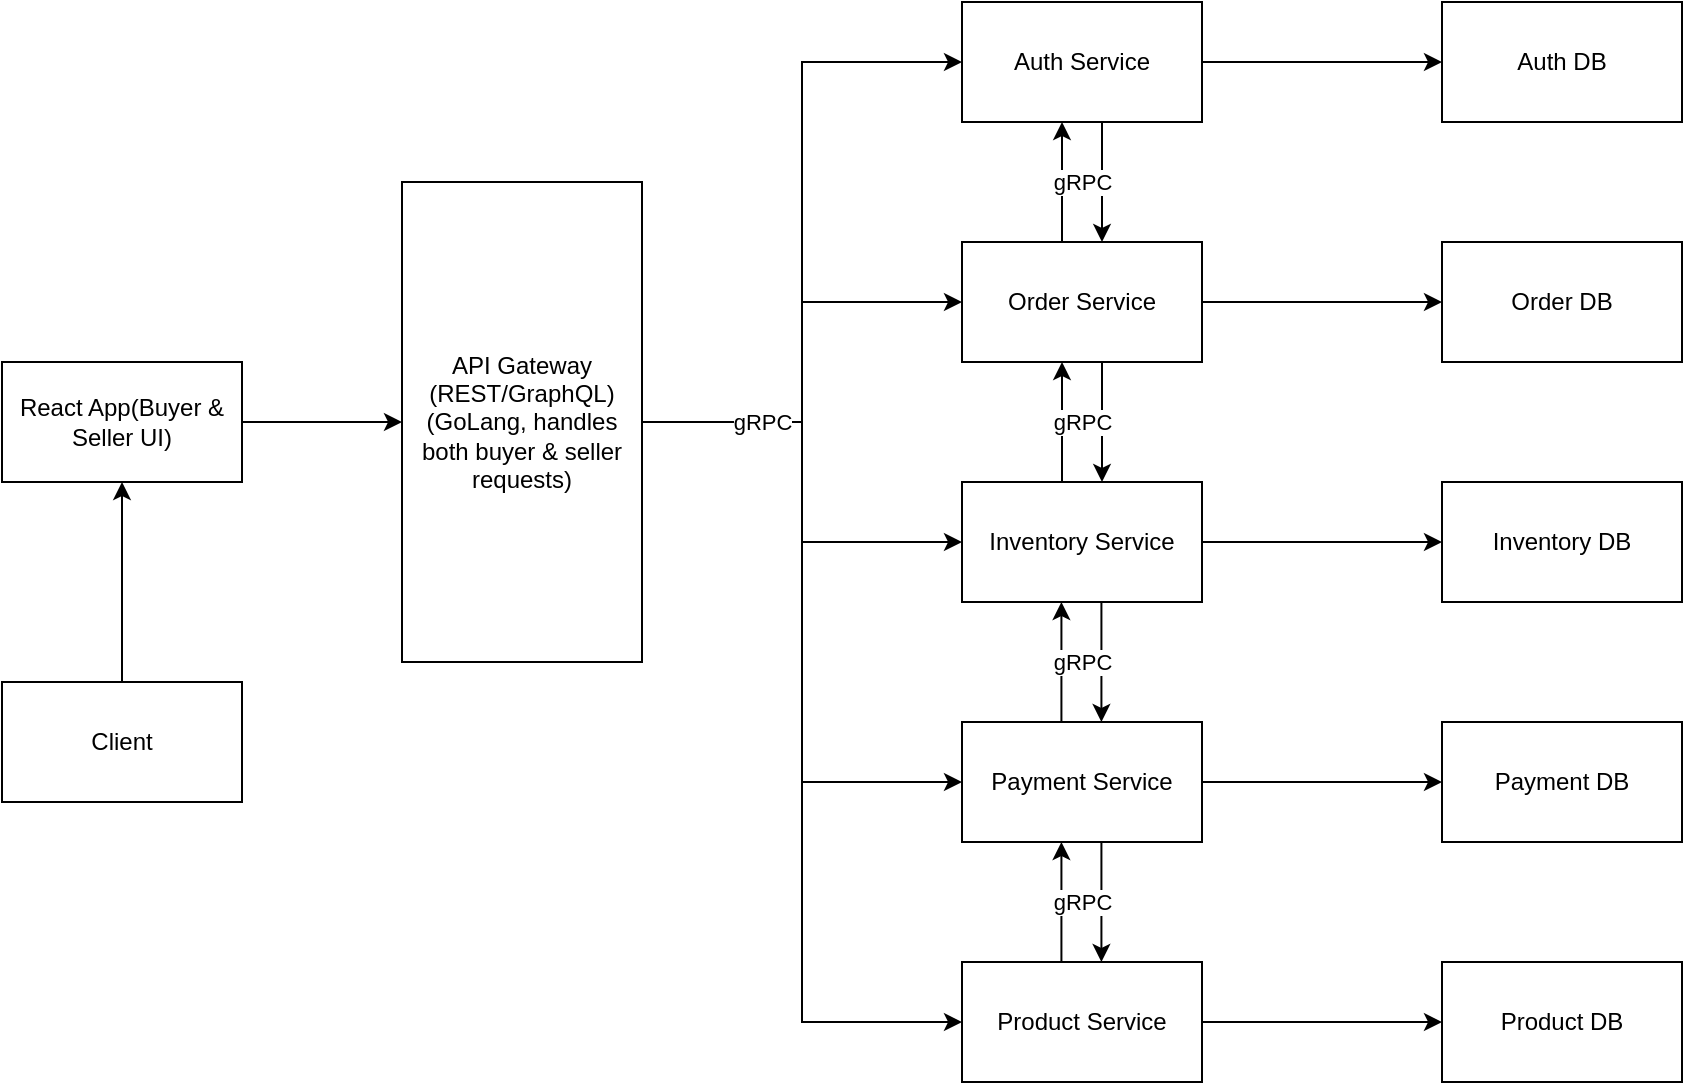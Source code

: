 <mxfile version="26.1.3">
  <diagram name="Page-1" id="nb4Nz53QhCpKhdht977x">
    <mxGraphModel dx="1518" dy="655" grid="1" gridSize="10" guides="1" tooltips="1" connect="1" arrows="1" fold="1" page="1" pageScale="1" pageWidth="850" pageHeight="1100" math="0" shadow="0">
      <root>
        <mxCell id="0" />
        <mxCell id="1" parent="0" />
        <mxCell id="vAraQ23SvQjwQGzPWNUu-5" style="edgeStyle=orthogonalEdgeStyle;rounded=0;orthogonalLoop=1;jettySize=auto;html=1;entryX=0;entryY=0.5;entryDx=0;entryDy=0;" edge="1" parent="1" source="vAraQ23SvQjwQGzPWNUu-1" target="vAraQ23SvQjwQGzPWNUu-3">
          <mxGeometry relative="1" as="geometry" />
        </mxCell>
        <mxCell id="vAraQ23SvQjwQGzPWNUu-1" value="React App(Buyer &amp;amp; Seller UI)" style="rounded=0;whiteSpace=wrap;html=1;" vertex="1" parent="1">
          <mxGeometry x="120" y="280" width="120" height="60" as="geometry" />
        </mxCell>
        <mxCell id="vAraQ23SvQjwQGzPWNUu-4" style="edgeStyle=orthogonalEdgeStyle;rounded=0;orthogonalLoop=1;jettySize=auto;html=1;entryX=0.5;entryY=1;entryDx=0;entryDy=0;" edge="1" parent="1" source="vAraQ23SvQjwQGzPWNUu-2" target="vAraQ23SvQjwQGzPWNUu-1">
          <mxGeometry relative="1" as="geometry" />
        </mxCell>
        <mxCell id="vAraQ23SvQjwQGzPWNUu-2" value="Client" style="rounded=0;whiteSpace=wrap;html=1;" vertex="1" parent="1">
          <mxGeometry x="120" y="440" width="120" height="60" as="geometry" />
        </mxCell>
        <mxCell id="vAraQ23SvQjwQGzPWNUu-16" style="edgeStyle=orthogonalEdgeStyle;rounded=0;orthogonalLoop=1;jettySize=auto;html=1;" edge="1" parent="1" source="vAraQ23SvQjwQGzPWNUu-3" target="vAraQ23SvQjwQGzPWNUu-7">
          <mxGeometry relative="1" as="geometry" />
        </mxCell>
        <mxCell id="vAraQ23SvQjwQGzPWNUu-17" style="edgeStyle=orthogonalEdgeStyle;rounded=0;orthogonalLoop=1;jettySize=auto;html=1;" edge="1" parent="1" source="vAraQ23SvQjwQGzPWNUu-3" target="vAraQ23SvQjwQGzPWNUu-8">
          <mxGeometry relative="1" as="geometry" />
        </mxCell>
        <mxCell id="vAraQ23SvQjwQGzPWNUu-18" style="edgeStyle=orthogonalEdgeStyle;rounded=0;orthogonalLoop=1;jettySize=auto;html=1;entryX=0;entryY=0.5;entryDx=0;entryDy=0;" edge="1" parent="1" source="vAraQ23SvQjwQGzPWNUu-3" target="vAraQ23SvQjwQGzPWNUu-9">
          <mxGeometry relative="1" as="geometry" />
        </mxCell>
        <mxCell id="vAraQ23SvQjwQGzPWNUu-19" style="edgeStyle=orthogonalEdgeStyle;rounded=0;orthogonalLoop=1;jettySize=auto;html=1;entryX=0;entryY=0.5;entryDx=0;entryDy=0;" edge="1" parent="1" source="vAraQ23SvQjwQGzPWNUu-3" target="vAraQ23SvQjwQGzPWNUu-6">
          <mxGeometry relative="1" as="geometry" />
        </mxCell>
        <mxCell id="vAraQ23SvQjwQGzPWNUu-20" style="edgeStyle=orthogonalEdgeStyle;rounded=0;orthogonalLoop=1;jettySize=auto;html=1;entryX=0;entryY=0.5;entryDx=0;entryDy=0;" edge="1" parent="1" source="vAraQ23SvQjwQGzPWNUu-3" target="vAraQ23SvQjwQGzPWNUu-10">
          <mxGeometry relative="1" as="geometry" />
        </mxCell>
        <mxCell id="vAraQ23SvQjwQGzPWNUu-26" value="gRPC" style="edgeLabel;html=1;align=center;verticalAlign=middle;resizable=0;points=[];" vertex="1" connectable="0" parent="vAraQ23SvQjwQGzPWNUu-20">
          <mxGeometry x="-0.817" y="2" relative="1" as="geometry">
            <mxPoint x="18" y="2" as="offset" />
          </mxGeometry>
        </mxCell>
        <mxCell id="vAraQ23SvQjwQGzPWNUu-3" value="API Gateway (REST/GraphQL) (GoLang, handles both buyer &amp;amp; seller requests)" style="rounded=0;whiteSpace=wrap;html=1;" vertex="1" parent="1">
          <mxGeometry x="320" y="190" width="120" height="240" as="geometry" />
        </mxCell>
        <mxCell id="vAraQ23SvQjwQGzPWNUu-25" style="edgeStyle=orthogonalEdgeStyle;rounded=0;orthogonalLoop=1;jettySize=auto;html=1;entryX=0;entryY=0.5;entryDx=0;entryDy=0;" edge="1" parent="1" source="vAraQ23SvQjwQGzPWNUu-6" target="vAraQ23SvQjwQGzPWNUu-11">
          <mxGeometry relative="1" as="geometry" />
        </mxCell>
        <mxCell id="vAraQ23SvQjwQGzPWNUu-29" style="edgeStyle=orthogonalEdgeStyle;rounded=0;orthogonalLoop=1;jettySize=auto;html=1;entryX=0.5;entryY=0;entryDx=0;entryDy=0;" edge="1" parent="1">
          <mxGeometry relative="1" as="geometry">
            <mxPoint x="670" y="160" as="sourcePoint" />
            <mxPoint x="670" y="220" as="targetPoint" />
          </mxGeometry>
        </mxCell>
        <mxCell id="vAraQ23SvQjwQGzPWNUu-6" value="Auth Service" style="rounded=0;whiteSpace=wrap;html=1;" vertex="1" parent="1">
          <mxGeometry x="600" y="100" width="120" height="60" as="geometry" />
        </mxCell>
        <mxCell id="vAraQ23SvQjwQGzPWNUu-24" style="edgeStyle=orthogonalEdgeStyle;rounded=0;orthogonalLoop=1;jettySize=auto;html=1;entryX=0;entryY=0.5;entryDx=0;entryDy=0;" edge="1" parent="1" source="vAraQ23SvQjwQGzPWNUu-7" target="vAraQ23SvQjwQGzPWNUu-12">
          <mxGeometry relative="1" as="geometry" />
        </mxCell>
        <mxCell id="vAraQ23SvQjwQGzPWNUu-28" style="edgeStyle=orthogonalEdgeStyle;rounded=0;orthogonalLoop=1;jettySize=auto;html=1;entryX=0.5;entryY=1;entryDx=0;entryDy=0;" edge="1" parent="1">
          <mxGeometry relative="1" as="geometry">
            <mxPoint x="650" y="220" as="sourcePoint" />
            <mxPoint x="650" y="160" as="targetPoint" />
          </mxGeometry>
        </mxCell>
        <mxCell id="vAraQ23SvQjwQGzPWNUu-38" value="gRPC" style="edgeLabel;html=1;align=center;verticalAlign=middle;resizable=0;points=[];" vertex="1" connectable="0" parent="vAraQ23SvQjwQGzPWNUu-28">
          <mxGeometry x="0.198" y="2" relative="1" as="geometry">
            <mxPoint x="12" y="6" as="offset" />
          </mxGeometry>
        </mxCell>
        <mxCell id="vAraQ23SvQjwQGzPWNUu-7" value="Order Service" style="rounded=0;whiteSpace=wrap;html=1;" vertex="1" parent="1">
          <mxGeometry x="600" y="220" width="120" height="60" as="geometry" />
        </mxCell>
        <mxCell id="vAraQ23SvQjwQGzPWNUu-23" style="edgeStyle=orthogonalEdgeStyle;rounded=0;orthogonalLoop=1;jettySize=auto;html=1;entryX=0;entryY=0.5;entryDx=0;entryDy=0;" edge="1" parent="1" source="vAraQ23SvQjwQGzPWNUu-8" target="vAraQ23SvQjwQGzPWNUu-13">
          <mxGeometry relative="1" as="geometry" />
        </mxCell>
        <mxCell id="vAraQ23SvQjwQGzPWNUu-8" value="Inventory Service" style="rounded=0;whiteSpace=wrap;html=1;" vertex="1" parent="1">
          <mxGeometry x="600" y="340" width="120" height="60" as="geometry" />
        </mxCell>
        <mxCell id="vAraQ23SvQjwQGzPWNUu-22" style="edgeStyle=orthogonalEdgeStyle;rounded=0;orthogonalLoop=1;jettySize=auto;html=1;" edge="1" parent="1" source="vAraQ23SvQjwQGzPWNUu-9" target="vAraQ23SvQjwQGzPWNUu-14">
          <mxGeometry relative="1" as="geometry" />
        </mxCell>
        <mxCell id="vAraQ23SvQjwQGzPWNUu-9" value="Payment Service" style="rounded=0;whiteSpace=wrap;html=1;" vertex="1" parent="1">
          <mxGeometry x="600" y="460" width="120" height="60" as="geometry" />
        </mxCell>
        <mxCell id="vAraQ23SvQjwQGzPWNUu-21" style="edgeStyle=orthogonalEdgeStyle;rounded=0;orthogonalLoop=1;jettySize=auto;html=1;" edge="1" parent="1" source="vAraQ23SvQjwQGzPWNUu-10" target="vAraQ23SvQjwQGzPWNUu-15">
          <mxGeometry relative="1" as="geometry" />
        </mxCell>
        <mxCell id="vAraQ23SvQjwQGzPWNUu-10" value="Product Service" style="rounded=0;whiteSpace=wrap;html=1;" vertex="1" parent="1">
          <mxGeometry x="600" y="580" width="120" height="60" as="geometry" />
        </mxCell>
        <mxCell id="vAraQ23SvQjwQGzPWNUu-11" value="Auth DB" style="rounded=0;whiteSpace=wrap;html=1;" vertex="1" parent="1">
          <mxGeometry x="840" y="100" width="120" height="60" as="geometry" />
        </mxCell>
        <mxCell id="vAraQ23SvQjwQGzPWNUu-12" value="Order DB" style="rounded=0;whiteSpace=wrap;html=1;" vertex="1" parent="1">
          <mxGeometry x="840" y="220" width="120" height="60" as="geometry" />
        </mxCell>
        <mxCell id="vAraQ23SvQjwQGzPWNUu-13" value="Inventory DB" style="rounded=0;whiteSpace=wrap;html=1;" vertex="1" parent="1">
          <mxGeometry x="840" y="340" width="120" height="60" as="geometry" />
        </mxCell>
        <mxCell id="vAraQ23SvQjwQGzPWNUu-14" value="Payment DB" style="rounded=0;whiteSpace=wrap;html=1;" vertex="1" parent="1">
          <mxGeometry x="840" y="460" width="120" height="60" as="geometry" />
        </mxCell>
        <mxCell id="vAraQ23SvQjwQGzPWNUu-15" value="Product DB" style="rounded=0;whiteSpace=wrap;html=1;" vertex="1" parent="1">
          <mxGeometry x="840" y="580" width="120" height="60" as="geometry" />
        </mxCell>
        <mxCell id="vAraQ23SvQjwQGzPWNUu-30" style="edgeStyle=orthogonalEdgeStyle;rounded=0;orthogonalLoop=1;jettySize=auto;html=1;entryX=0.5;entryY=0;entryDx=0;entryDy=0;" edge="1" parent="1">
          <mxGeometry relative="1" as="geometry">
            <mxPoint x="670" y="280" as="sourcePoint" />
            <mxPoint x="670" y="340" as="targetPoint" />
          </mxGeometry>
        </mxCell>
        <mxCell id="vAraQ23SvQjwQGzPWNUu-31" style="edgeStyle=orthogonalEdgeStyle;rounded=0;orthogonalLoop=1;jettySize=auto;html=1;entryX=0.5;entryY=1;entryDx=0;entryDy=0;" edge="1" parent="1">
          <mxGeometry relative="1" as="geometry">
            <mxPoint x="650" y="340" as="sourcePoint" />
            <mxPoint x="650" y="280" as="targetPoint" />
          </mxGeometry>
        </mxCell>
        <mxCell id="vAraQ23SvQjwQGzPWNUu-32" style="edgeStyle=orthogonalEdgeStyle;rounded=0;orthogonalLoop=1;jettySize=auto;html=1;entryX=0.5;entryY=0;entryDx=0;entryDy=0;" edge="1" parent="1">
          <mxGeometry relative="1" as="geometry">
            <mxPoint x="669.71" y="400" as="sourcePoint" />
            <mxPoint x="669.71" y="460" as="targetPoint" />
          </mxGeometry>
        </mxCell>
        <mxCell id="vAraQ23SvQjwQGzPWNUu-33" style="edgeStyle=orthogonalEdgeStyle;rounded=0;orthogonalLoop=1;jettySize=auto;html=1;entryX=0.5;entryY=1;entryDx=0;entryDy=0;" edge="1" parent="1">
          <mxGeometry relative="1" as="geometry">
            <mxPoint x="649.71" y="460" as="sourcePoint" />
            <mxPoint x="649.71" y="400" as="targetPoint" />
          </mxGeometry>
        </mxCell>
        <mxCell id="vAraQ23SvQjwQGzPWNUu-34" style="edgeStyle=orthogonalEdgeStyle;rounded=0;orthogonalLoop=1;jettySize=auto;html=1;entryX=0.5;entryY=0;entryDx=0;entryDy=0;" edge="1" parent="1">
          <mxGeometry relative="1" as="geometry">
            <mxPoint x="669.71" y="520" as="sourcePoint" />
            <mxPoint x="669.71" y="580" as="targetPoint" />
          </mxGeometry>
        </mxCell>
        <mxCell id="vAraQ23SvQjwQGzPWNUu-35" style="edgeStyle=orthogonalEdgeStyle;rounded=0;orthogonalLoop=1;jettySize=auto;html=1;entryX=0.5;entryY=1;entryDx=0;entryDy=0;" edge="1" parent="1">
          <mxGeometry relative="1" as="geometry">
            <mxPoint x="649.71" y="580" as="sourcePoint" />
            <mxPoint x="649.71" y="520" as="targetPoint" />
          </mxGeometry>
        </mxCell>
        <mxCell id="vAraQ23SvQjwQGzPWNUu-39" value="gRPC" style="edgeLabel;html=1;align=center;verticalAlign=middle;resizable=0;points=[];" vertex="1" connectable="0" parent="1">
          <mxGeometry x="660" y="309.996" as="geometry" />
        </mxCell>
        <mxCell id="vAraQ23SvQjwQGzPWNUu-40" value="gRPC" style="edgeLabel;html=1;align=center;verticalAlign=middle;resizable=0;points=[];" vertex="1" connectable="0" parent="1">
          <mxGeometry x="660" y="429.996" as="geometry" />
        </mxCell>
        <mxCell id="vAraQ23SvQjwQGzPWNUu-41" value="gRPC" style="edgeLabel;html=1;align=center;verticalAlign=middle;resizable=0;points=[];" vertex="1" connectable="0" parent="1">
          <mxGeometry x="660" y="549.996" as="geometry" />
        </mxCell>
      </root>
    </mxGraphModel>
  </diagram>
</mxfile>
